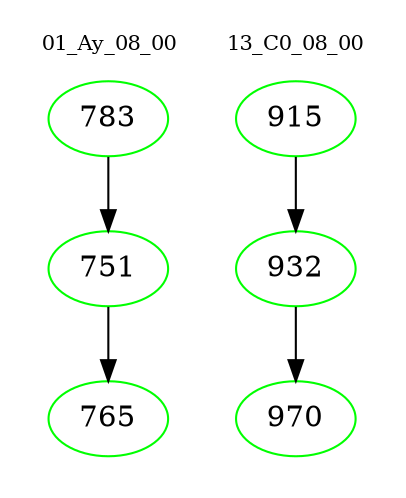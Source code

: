 digraph{
subgraph cluster_0 {
color = white
label = "01_Ay_08_00";
fontsize=10;
T0_783 [label="783", color="green"]
T0_783 -> T0_751 [color="black"]
T0_751 [label="751", color="green"]
T0_751 -> T0_765 [color="black"]
T0_765 [label="765", color="green"]
}
subgraph cluster_1 {
color = white
label = "13_C0_08_00";
fontsize=10;
T1_915 [label="915", color="green"]
T1_915 -> T1_932 [color="black"]
T1_932 [label="932", color="green"]
T1_932 -> T1_970 [color="black"]
T1_970 [label="970", color="green"]
}
}
